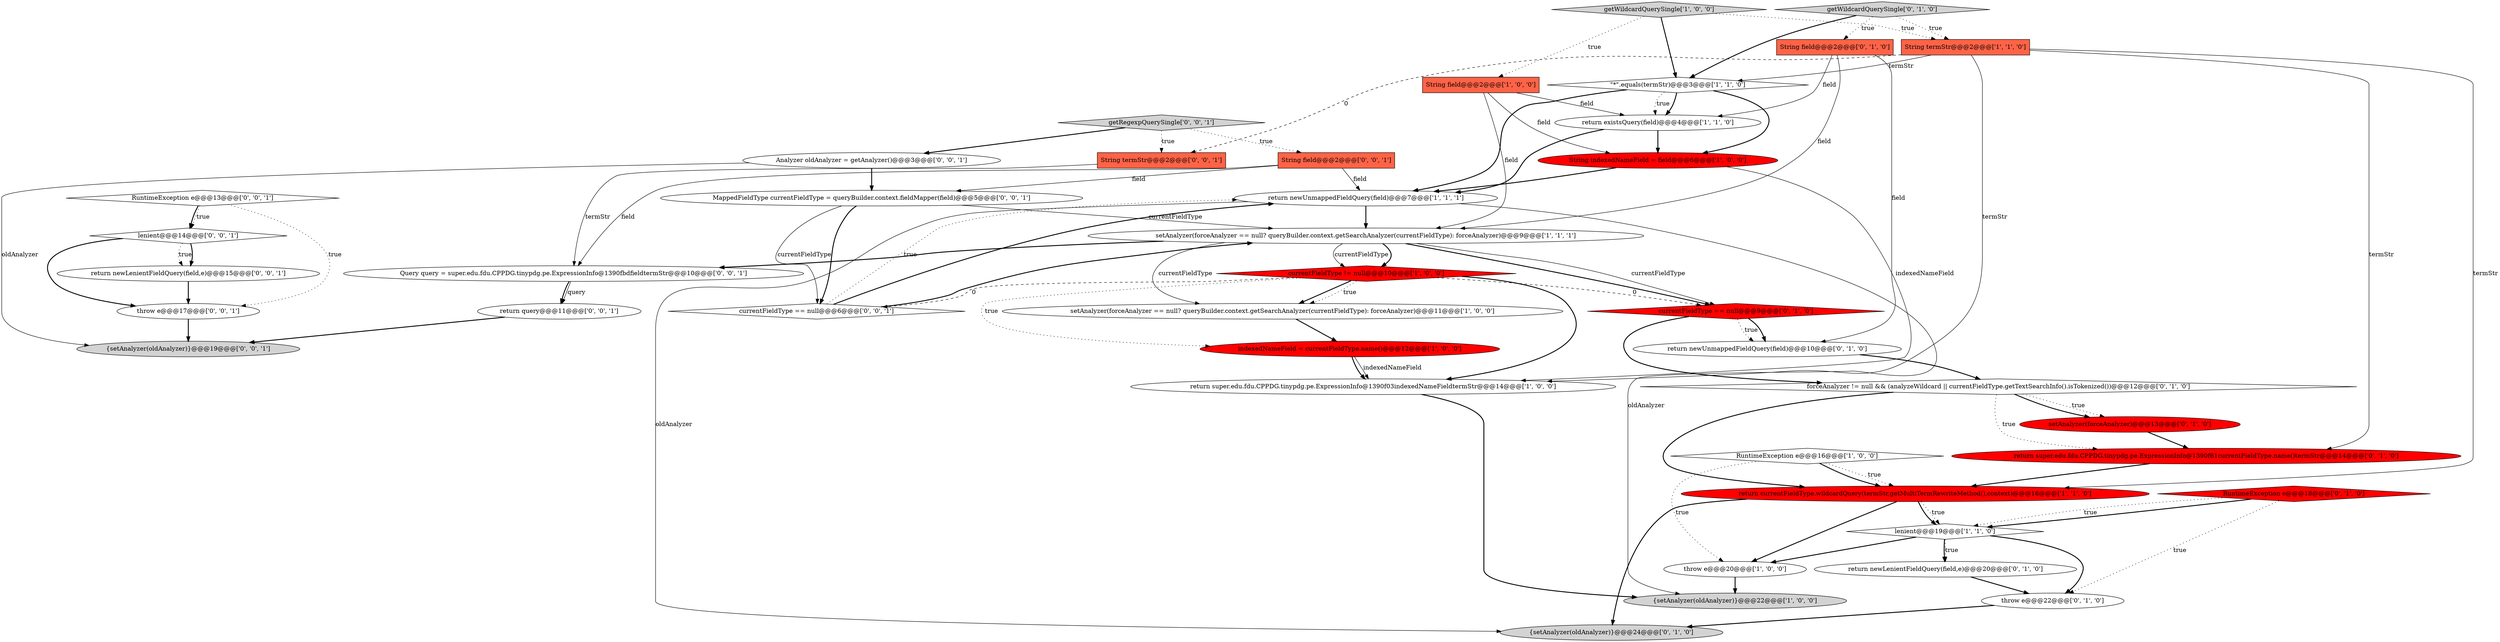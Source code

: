 digraph {
25 [style = filled, label = "String field@@@2@@@['0', '1', '0']", fillcolor = tomato, shape = box image = "AAA0AAABBB2BBB"];
24 [style = filled, label = "getWildcardQuerySingle['0', '1', '0']", fillcolor = lightgray, shape = diamond image = "AAA0AAABBB2BBB"];
38 [style = filled, label = "return newLenientFieldQuery(field,e)@@@15@@@['0', '0', '1']", fillcolor = white, shape = ellipse image = "AAA0AAABBB3BBB"];
36 [style = filled, label = "lenient@@@14@@@['0', '0', '1']", fillcolor = white, shape = diamond image = "AAA0AAABBB3BBB"];
40 [style = filled, label = "throw e@@@17@@@['0', '0', '1']", fillcolor = white, shape = ellipse image = "AAA0AAABBB3BBB"];
20 [style = filled, label = "RuntimeException e@@@18@@@['0', '1', '0']", fillcolor = red, shape = diamond image = "AAA1AAABBB2BBB"];
37 [style = filled, label = "MappedFieldType currentFieldType = queryBuilder.context.fieldMapper(field)@@@5@@@['0', '0', '1']", fillcolor = white, shape = ellipse image = "AAA0AAABBB3BBB"];
22 [style = filled, label = "return super.edu.fdu.CPPDG.tinypdg.pe.ExpressionInfo@1390f61currentFieldType.name()termStr@@@14@@@['0', '1', '0']", fillcolor = red, shape = ellipse image = "AAA1AAABBB2BBB"];
30 [style = filled, label = "getRegexpQuerySingle['0', '0', '1']", fillcolor = lightgray, shape = diamond image = "AAA0AAABBB3BBB"];
15 [style = filled, label = "return currentFieldType.wildcardQuery(termStr,getMultiTermRewriteMethod(),context)@@@16@@@['1', '1', '0']", fillcolor = red, shape = ellipse image = "AAA1AAABBB1BBB"];
32 [style = filled, label = "RuntimeException e@@@13@@@['0', '0', '1']", fillcolor = white, shape = diamond image = "AAA0AAABBB3BBB"];
29 [style = filled, label = "String field@@@2@@@['0', '0', '1']", fillcolor = tomato, shape = box image = "AAA0AAABBB3BBB"];
27 [style = filled, label = "{setAnalyzer(oldAnalyzer)}@@@24@@@['0', '1', '0']", fillcolor = lightgray, shape = ellipse image = "AAA0AAABBB2BBB"];
5 [style = filled, label = "return existsQuery(field)@@@4@@@['1', '1', '0']", fillcolor = white, shape = ellipse image = "AAA0AAABBB1BBB"];
31 [style = filled, label = "String termStr@@@2@@@['0', '0', '1']", fillcolor = tomato, shape = box image = "AAA0AAABBB3BBB"];
9 [style = filled, label = "getWildcardQuerySingle['1', '0', '0']", fillcolor = lightgray, shape = diamond image = "AAA0AAABBB1BBB"];
17 [style = filled, label = "forceAnalyzer != null && (analyzeWildcard || currentFieldType.getTextSearchInfo().isTokenized())@@@12@@@['0', '1', '0']", fillcolor = white, shape = diamond image = "AAA0AAABBB2BBB"];
14 [style = filled, label = "{setAnalyzer(oldAnalyzer)}@@@22@@@['1', '0', '0']", fillcolor = lightgray, shape = ellipse image = "AAA0AAABBB1BBB"];
0 [style = filled, label = "String field@@@2@@@['1', '0', '0']", fillcolor = tomato, shape = box image = "AAA0AAABBB1BBB"];
23 [style = filled, label = "throw e@@@22@@@['0', '1', '0']", fillcolor = white, shape = ellipse image = "AAA0AAABBB2BBB"];
26 [style = filled, label = "return newLenientFieldQuery(field,e)@@@20@@@['0', '1', '0']", fillcolor = white, shape = ellipse image = "AAA0AAABBB2BBB"];
35 [style = filled, label = "return query@@@11@@@['0', '0', '1']", fillcolor = white, shape = ellipse image = "AAA0AAABBB3BBB"];
6 [style = filled, label = "setAnalyzer(forceAnalyzer == null? queryBuilder.context.getSearchAnalyzer(currentFieldType): forceAnalyzer)@@@11@@@['1', '0', '0']", fillcolor = white, shape = ellipse image = "AAA0AAABBB1BBB"];
33 [style = filled, label = "Query query = super.edu.fdu.CPPDG.tinypdg.pe.ExpressionInfo@1390fbdfieldtermStr@@@10@@@['0', '0', '1']", fillcolor = white, shape = ellipse image = "AAA0AAABBB3BBB"];
3 [style = filled, label = "RuntimeException e@@@16@@@['1', '0', '0']", fillcolor = white, shape = diamond image = "AAA0AAABBB1BBB"];
11 [style = filled, label = "String termStr@@@2@@@['1', '1', '0']", fillcolor = tomato, shape = box image = "AAA0AAABBB1BBB"];
18 [style = filled, label = "return newUnmappedFieldQuery(field)@@@10@@@['0', '1', '0']", fillcolor = white, shape = ellipse image = "AAA0AAABBB2BBB"];
39 [style = filled, label = "{setAnalyzer(oldAnalyzer)}@@@19@@@['0', '0', '1']", fillcolor = lightgray, shape = ellipse image = "AAA0AAABBB3BBB"];
28 [style = filled, label = "Analyzer oldAnalyzer = getAnalyzer()@@@3@@@['0', '0', '1']", fillcolor = white, shape = ellipse image = "AAA0AAABBB3BBB"];
13 [style = filled, label = "return super.edu.fdu.CPPDG.tinypdg.pe.ExpressionInfo@1390f03indexedNameFieldtermStr@@@14@@@['1', '0', '0']", fillcolor = white, shape = ellipse image = "AAA0AAABBB1BBB"];
21 [style = filled, label = "currentFieldType == null@@@9@@@['0', '1', '0']", fillcolor = red, shape = diamond image = "AAA1AAABBB2BBB"];
16 [style = filled, label = "throw e@@@20@@@['1', '0', '0']", fillcolor = white, shape = ellipse image = "AAA0AAABBB1BBB"];
19 [style = filled, label = "setAnalyzer(forceAnalyzer)@@@13@@@['0', '1', '0']", fillcolor = red, shape = ellipse image = "AAA1AAABBB2BBB"];
1 [style = filled, label = "return newUnmappedFieldQuery(field)@@@7@@@['1', '1', '1']", fillcolor = white, shape = ellipse image = "AAA0AAABBB1BBB"];
34 [style = filled, label = "currentFieldType == null@@@6@@@['0', '0', '1']", fillcolor = white, shape = diamond image = "AAA0AAABBB3BBB"];
4 [style = filled, label = "setAnalyzer(forceAnalyzer == null? queryBuilder.context.getSearchAnalyzer(currentFieldType): forceAnalyzer)@@@9@@@['1', '1', '1']", fillcolor = white, shape = ellipse image = "AAA0AAABBB1BBB"];
10 [style = filled, label = "indexedNameField = currentFieldType.name()@@@12@@@['1', '0', '0']", fillcolor = red, shape = ellipse image = "AAA1AAABBB1BBB"];
2 [style = filled, label = "lenient@@@19@@@['1', '1', '0']", fillcolor = white, shape = diamond image = "AAA0AAABBB1BBB"];
7 [style = filled, label = "\"*\".equals(termStr)@@@3@@@['1', '1', '0']", fillcolor = white, shape = diamond image = "AAA0AAABBB1BBB"];
8 [style = filled, label = "currentFieldType != null@@@10@@@['1', '0', '0']", fillcolor = red, shape = diamond image = "AAA1AAABBB1BBB"];
12 [style = filled, label = "String indexedNameField = field@@@6@@@['1', '0', '0']", fillcolor = red, shape = ellipse image = "AAA1AAABBB1BBB"];
2->26 [style = bold, label=""];
22->15 [style = bold, label=""];
24->25 [style = dotted, label="true"];
21->18 [style = dotted, label="true"];
10->13 [style = solid, label="indexedNameField"];
28->39 [style = solid, label="oldAnalyzer"];
8->6 [style = bold, label=""];
12->13 [style = solid, label="indexedNameField"];
9->7 [style = bold, label=""];
36->38 [style = dotted, label="true"];
21->18 [style = bold, label=""];
2->23 [style = bold, label=""];
30->28 [style = bold, label=""];
4->8 [style = bold, label=""];
16->14 [style = bold, label=""];
1->27 [style = solid, label="oldAnalyzer"];
4->8 [style = solid, label="currentFieldType"];
13->14 [style = bold, label=""];
0->5 [style = solid, label="field"];
2->16 [style = bold, label=""];
11->22 [style = solid, label="termStr"];
1->4 [style = bold, label=""];
28->37 [style = bold, label=""];
7->1 [style = bold, label=""];
4->6 [style = solid, label="currentFieldType"];
37->34 [style = solid, label="currentFieldType"];
1->14 [style = solid, label="oldAnalyzer"];
15->2 [style = dotted, label="true"];
29->37 [style = solid, label="field"];
25->4 [style = solid, label="field"];
4->21 [style = bold, label=""];
8->34 [style = dashed, label="0"];
32->36 [style = dotted, label="true"];
12->1 [style = bold, label=""];
31->33 [style = solid, label="termStr"];
30->29 [style = dotted, label="true"];
5->1 [style = bold, label=""];
7->5 [style = bold, label=""];
17->15 [style = bold, label=""];
32->36 [style = bold, label=""];
24->7 [style = bold, label=""];
19->22 [style = bold, label=""];
29->1 [style = solid, label="field"];
9->0 [style = dotted, label="true"];
36->40 [style = bold, label=""];
9->11 [style = dotted, label="true"];
35->39 [style = bold, label=""];
25->18 [style = solid, label="field"];
34->1 [style = dotted, label="true"];
4->33 [style = bold, label=""];
37->4 [style = solid, label="currentFieldType"];
7->5 [style = dotted, label="true"];
4->21 [style = solid, label="currentFieldType"];
24->11 [style = dotted, label="true"];
40->39 [style = bold, label=""];
8->6 [style = dotted, label="true"];
10->13 [style = bold, label=""];
11->31 [style = dashed, label="0"];
6->10 [style = bold, label=""];
3->15 [style = dotted, label="true"];
20->23 [style = dotted, label="true"];
33->35 [style = solid, label="query"];
17->19 [style = dotted, label="true"];
11->13 [style = solid, label="termStr"];
2->26 [style = dotted, label="true"];
17->22 [style = dotted, label="true"];
11->7 [style = solid, label="termStr"];
38->40 [style = bold, label=""];
30->31 [style = dotted, label="true"];
8->13 [style = bold, label=""];
0->12 [style = solid, label="field"];
29->33 [style = solid, label="field"];
15->2 [style = bold, label=""];
33->35 [style = bold, label=""];
23->27 [style = bold, label=""];
7->12 [style = bold, label=""];
34->1 [style = bold, label=""];
18->17 [style = bold, label=""];
3->15 [style = bold, label=""];
8->10 [style = dotted, label="true"];
32->40 [style = dotted, label="true"];
8->21 [style = dashed, label="0"];
15->16 [style = bold, label=""];
17->19 [style = bold, label=""];
20->2 [style = bold, label=""];
0->4 [style = solid, label="field"];
5->12 [style = bold, label=""];
37->34 [style = bold, label=""];
26->23 [style = bold, label=""];
11->15 [style = solid, label="termStr"];
34->4 [style = bold, label=""];
20->2 [style = dotted, label="true"];
36->38 [style = bold, label=""];
15->27 [style = bold, label=""];
21->17 [style = bold, label=""];
25->5 [style = solid, label="field"];
3->16 [style = dotted, label="true"];
}
